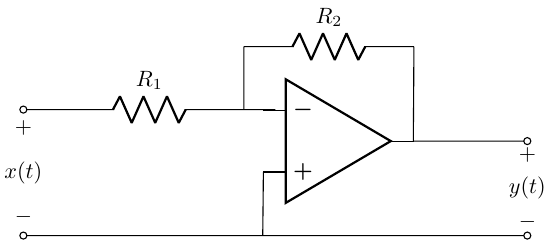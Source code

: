 \documentclass{standalone}
\usepackage{tikz,circuitikz}
\usetikzlibrary{calc}
\usetikzlibrary{positioning}
\usetikzlibrary{shapes,arrows,decorations.pathreplacing,decorations.markings}
\tikzstyle{block} = [draw, fill=gray!20, rectangle]
\tikzstyle{sum} = [draw, fill=gray!20, circle, node distance=1cm]
\tikzstyle{input} = [coordinate]
\tikzstyle{output} = [coordinate]
\tikzstyle{pinstyle} = [pin edge={to-,thin,black}]
\usepackage{pgfplots}
 \pgfplotsset{compat=1.13}
 \usepackage{transparent}

\begin{document}
  \begin{circuitikz}[american voltages,scale=0.8, every node/.style={transform shape}]
    \draw
    (5,3.5) node[op amp] (opamp1) {}
    (0,4) to[R,l=$R_1$,o-] (4,4)
    (4,4) to[short] (opamp1.-)
    (opamp1.+) to[short] (3.8,2) 
    (0,2) to[short,o-o] (8,2)
    (opamp1.out) to[short] (6.2,5)
    (3.5,5) to[R,l=$R_2$] (6.2,5)
    (3.5,4) to[short] (3.5,5)
    (opamp1.out) to[short,-o] (8,3.5)
    (0,4) to[open, v=$x(t)$] (0,2)
    (8,3.5) to[open, v=$y(t)$] (8,2);
  \end{circuitikz}
\end{document}
